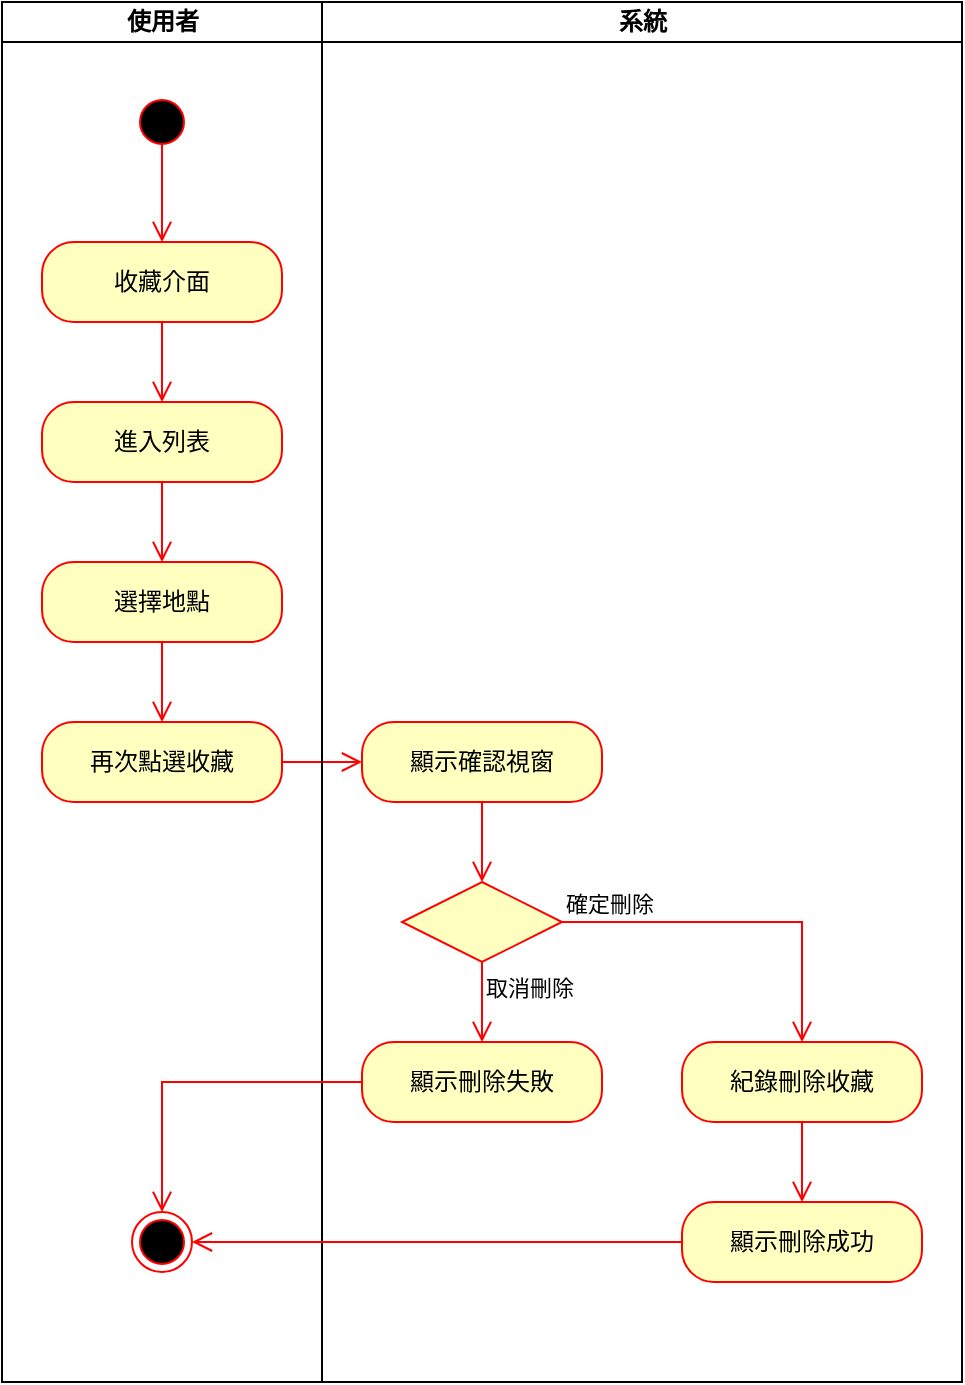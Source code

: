 <mxfile version="27.0.5">
  <diagram name="第 1 页" id="qYCC977JJtGFKBxbnr1P">
    <mxGraphModel dx="793" dy="488" grid="1" gridSize="10" guides="1" tooltips="1" connect="1" arrows="1" fold="1" page="1" pageScale="1" pageWidth="827" pageHeight="1169" math="0" shadow="0">
      <root>
        <mxCell id="0" />
        <mxCell id="1" parent="0" />
        <mxCell id="83ebNcft9Qn9WwzoEkK6-1" value="" style="swimlane;childLayout=stackLayout;resizeParent=1;resizeParentMax=0;startSize=0;html=1;" parent="1" vertex="1">
          <mxGeometry x="40" y="40" width="480" height="690" as="geometry">
            <mxRectangle x="150.0" y="-20" width="60" height="30" as="alternateBounds" />
          </mxGeometry>
        </mxCell>
        <mxCell id="83ebNcft9Qn9WwzoEkK6-2" value="使用者" style="swimlane;startSize=20;html=1;" parent="83ebNcft9Qn9WwzoEkK6-1" vertex="1">
          <mxGeometry width="160" height="690" as="geometry">
            <mxRectangle width="40" height="480" as="alternateBounds" />
          </mxGeometry>
        </mxCell>
        <mxCell id="83ebNcft9Qn9WwzoEkK6-6" value="" style="edgeStyle=orthogonalEdgeStyle;html=1;verticalAlign=bottom;endArrow=open;endSize=8;strokeColor=#ff0000;rounded=0;entryX=0.5;entryY=0;entryDx=0;entryDy=0;exitX=0.5;exitY=0.5;exitDx=0;exitDy=0;exitPerimeter=0;" parent="83ebNcft9Qn9WwzoEkK6-2" source="83ebNcft9Qn9WwzoEkK6-5" target="83ebNcft9Qn9WwzoEkK6-13" edge="1">
          <mxGeometry relative="1" as="geometry">
            <mxPoint x="79.75" y="125" as="targetPoint" />
            <mxPoint x="79.75" y="70" as="sourcePoint" />
          </mxGeometry>
        </mxCell>
        <mxCell id="83ebNcft9Qn9WwzoEkK6-5" value="" style="ellipse;html=1;shape=startState;fillColor=#000000;strokeColor=#ff0000;" parent="83ebNcft9Qn9WwzoEkK6-2" vertex="1">
          <mxGeometry x="65.0" y="45" width="30" height="30" as="geometry" />
        </mxCell>
        <mxCell id="83ebNcft9Qn9WwzoEkK6-13" value="&lt;span style=&quot;background-color: transparent; color: light-dark(rgb(0, 0, 0), rgb(237, 237, 237));&quot;&gt;收藏介面&lt;/span&gt;" style="rounded=1;whiteSpace=wrap;html=1;arcSize=40;fontColor=#000000;fillColor=#ffffc0;strokeColor=#ff0000;" parent="83ebNcft9Qn9WwzoEkK6-2" vertex="1">
          <mxGeometry x="20.0" y="120" width="120" height="40" as="geometry" />
        </mxCell>
        <mxCell id="57ecWpFoycv0x15EtqGb-1" value="再次點選收藏" style="rounded=1;whiteSpace=wrap;html=1;arcSize=40;fontColor=#000000;fillColor=#ffffc0;strokeColor=#ff0000;" parent="83ebNcft9Qn9WwzoEkK6-2" vertex="1">
          <mxGeometry x="20" y="360" width="120" height="40" as="geometry" />
        </mxCell>
        <mxCell id="f2sAZ-HtLmMp5lVQW-1R-4" value="選擇地點" style="rounded=1;whiteSpace=wrap;html=1;arcSize=40;fontColor=#000000;fillColor=#ffffc0;strokeColor=#ff0000;" parent="83ebNcft9Qn9WwzoEkK6-2" vertex="1">
          <mxGeometry x="20.0" y="280" width="120" height="40" as="geometry" />
        </mxCell>
        <mxCell id="f2sAZ-HtLmMp5lVQW-1R-5" value="" style="edgeStyle=orthogonalEdgeStyle;html=1;verticalAlign=bottom;endArrow=open;endSize=8;strokeColor=#ff0000;rounded=0;entryX=0.5;entryY=0;entryDx=0;entryDy=0;" parent="83ebNcft9Qn9WwzoEkK6-2" source="f2sAZ-HtLmMp5lVQW-1R-4" target="57ecWpFoycv0x15EtqGb-1" edge="1">
          <mxGeometry relative="1" as="geometry">
            <mxPoint x="380.0" y="320" as="targetPoint" />
          </mxGeometry>
        </mxCell>
        <mxCell id="f2sAZ-HtLmMp5lVQW-1R-2" value="顯示確認視窗" style="rounded=1;whiteSpace=wrap;html=1;arcSize=40;fontColor=#000000;fillColor=#ffffc0;strokeColor=#ff0000;" parent="83ebNcft9Qn9WwzoEkK6-2" vertex="1">
          <mxGeometry x="180" y="360" width="120" height="40" as="geometry" />
        </mxCell>
        <mxCell id="57ecWpFoycv0x15EtqGb-2" value="" style="edgeStyle=orthogonalEdgeStyle;html=1;verticalAlign=bottom;endArrow=open;endSize=8;strokeColor=#ff0000;rounded=0;entryX=0;entryY=0.5;entryDx=0;entryDy=0;" parent="83ebNcft9Qn9WwzoEkK6-2" source="57ecWpFoycv0x15EtqGb-1" edge="1" target="f2sAZ-HtLmMp5lVQW-1R-2">
          <mxGeometry relative="1" as="geometry">
            <mxPoint x="80" y="440" as="targetPoint" />
          </mxGeometry>
        </mxCell>
        <mxCell id="CTjzdFHLhKo7Aabi3PH9-5" value="進入列表" style="rounded=1;whiteSpace=wrap;html=1;arcSize=40;fontColor=#000000;fillColor=#ffffc0;strokeColor=#ff0000;" vertex="1" parent="83ebNcft9Qn9WwzoEkK6-2">
          <mxGeometry x="20" y="200" width="120" height="40" as="geometry" />
        </mxCell>
        <mxCell id="CTjzdFHLhKo7Aabi3PH9-6" value="" style="edgeStyle=orthogonalEdgeStyle;html=1;verticalAlign=bottom;endArrow=open;endSize=8;strokeColor=#ff0000;rounded=0;" edge="1" source="CTjzdFHLhKo7Aabi3PH9-5" parent="83ebNcft9Qn9WwzoEkK6-2">
          <mxGeometry relative="1" as="geometry">
            <mxPoint x="80" y="280" as="targetPoint" />
          </mxGeometry>
        </mxCell>
        <mxCell id="83ebNcft9Qn9WwzoEkK6-3" value="系統" style="swimlane;startSize=20;html=1;" parent="83ebNcft9Qn9WwzoEkK6-1" vertex="1">
          <mxGeometry x="160" width="320" height="690" as="geometry">
            <mxRectangle x="120" width="40" height="480" as="alternateBounds" />
          </mxGeometry>
        </mxCell>
        <mxCell id="83ebNcft9Qn9WwzoEkK6-35" value="" style="edgeStyle=orthogonalEdgeStyle;html=1;verticalAlign=bottom;endArrow=open;endSize=8;strokeColor=#ff0000;rounded=0;entryX=0.5;entryY=0;entryDx=0;entryDy=0;" parent="83ebNcft9Qn9WwzoEkK6-3" source="83ebNcft9Qn9WwzoEkK6-34" edge="1" target="83ebNcft9Qn9WwzoEkK6-51">
          <mxGeometry relative="1" as="geometry">
            <mxPoint x="80.0" y="600" as="targetPoint" />
          </mxGeometry>
        </mxCell>
        <mxCell id="83ebNcft9Qn9WwzoEkK6-41" value="顯示刪除成功" style="rounded=1;whiteSpace=wrap;html=1;arcSize=40;fontColor=#000000;fillColor=#ffffc0;strokeColor=#ff0000;" parent="83ebNcft9Qn9WwzoEkK6-3" vertex="1">
          <mxGeometry x="180.0" y="600" width="120" height="40" as="geometry" />
        </mxCell>
        <mxCell id="83ebNcft9Qn9WwzoEkK6-34" value="顯示刪除失敗" style="rounded=1;whiteSpace=wrap;html=1;arcSize=40;fontColor=#000000;fillColor=#ffffc0;strokeColor=#ff0000;" parent="83ebNcft9Qn9WwzoEkK6-3" vertex="1">
          <mxGeometry x="20.0" y="520" width="120" height="40" as="geometry" />
        </mxCell>
        <mxCell id="83ebNcft9Qn9WwzoEkK6-51" value="" style="ellipse;html=1;shape=endState;fillColor=#000000;strokeColor=#ff0000;" parent="83ebNcft9Qn9WwzoEkK6-3" vertex="1">
          <mxGeometry x="-95.0" y="605" width="30" height="30" as="geometry" />
        </mxCell>
        <mxCell id="83ebNcft9Qn9WwzoEkK6-42" value="" style="edgeStyle=orthogonalEdgeStyle;html=1;verticalAlign=bottom;endArrow=open;endSize=8;strokeColor=#ff0000;rounded=0;exitX=0;exitY=0.5;exitDx=0;exitDy=0;entryX=1;entryY=0.5;entryDx=0;entryDy=0;" parent="83ebNcft9Qn9WwzoEkK6-3" source="83ebNcft9Qn9WwzoEkK6-41" target="83ebNcft9Qn9WwzoEkK6-51" edge="1">
          <mxGeometry relative="1" as="geometry">
            <mxPoint x="60.0" y="860" as="targetPoint" />
            <Array as="points" />
          </mxGeometry>
        </mxCell>
        <mxCell id="CTjzdFHLhKo7Aabi3PH9-1" value="" style="rhombus;whiteSpace=wrap;html=1;fontColor=#000000;fillColor=#ffffc0;strokeColor=#ff0000;" vertex="1" parent="83ebNcft9Qn9WwzoEkK6-3">
          <mxGeometry x="40" y="440" width="80" height="40" as="geometry" />
        </mxCell>
        <mxCell id="CTjzdFHLhKo7Aabi3PH9-3" value="取消刪除" style="edgeStyle=orthogonalEdgeStyle;html=1;align=left;verticalAlign=top;endArrow=open;endSize=8;strokeColor=#ff0000;rounded=0;entryX=0.5;entryY=0;entryDx=0;entryDy=0;" edge="1" parent="83ebNcft9Qn9WwzoEkK6-3" source="CTjzdFHLhKo7Aabi3PH9-1" target="83ebNcft9Qn9WwzoEkK6-34">
          <mxGeometry x="-1" relative="1" as="geometry">
            <mxPoint x="250" y="360" as="targetPoint" />
          </mxGeometry>
        </mxCell>
        <mxCell id="CTjzdFHLhKo7Aabi3PH9-2" value="確定刪除" style="edgeStyle=orthogonalEdgeStyle;html=1;align=left;verticalAlign=bottom;endArrow=open;endSize=8;strokeColor=#ff0000;rounded=0;entryX=0.5;entryY=0;entryDx=0;entryDy=0;" edge="1" parent="83ebNcft9Qn9WwzoEkK6-3" source="CTjzdFHLhKo7Aabi3PH9-1" target="CTjzdFHLhKo7Aabi3PH9-8">
          <mxGeometry x="-1" relative="1" as="geometry">
            <mxPoint x="410" y="360" as="targetPoint" />
          </mxGeometry>
        </mxCell>
        <mxCell id="CTjzdFHLhKo7Aabi3PH9-7" value="" style="edgeStyle=orthogonalEdgeStyle;html=1;verticalAlign=bottom;endArrow=open;endSize=8;strokeColor=#ff0000;rounded=0;entryX=0.5;entryY=0;entryDx=0;entryDy=0;" edge="1" parent="83ebNcft9Qn9WwzoEkK6-3" source="CTjzdFHLhKo7Aabi3PH9-8" target="83ebNcft9Qn9WwzoEkK6-41">
          <mxGeometry relative="1" as="geometry">
            <mxPoint x="80" y="605" as="targetPoint" />
          </mxGeometry>
        </mxCell>
        <mxCell id="CTjzdFHLhKo7Aabi3PH9-8" value="紀錄刪除收藏" style="rounded=1;whiteSpace=wrap;html=1;arcSize=40;fontColor=#000000;fillColor=#ffffc0;strokeColor=#ff0000;" vertex="1" parent="83ebNcft9Qn9WwzoEkK6-3">
          <mxGeometry x="180.0" y="520" width="120" height="40" as="geometry" />
        </mxCell>
        <mxCell id="83ebNcft9Qn9WwzoEkK6-14" value="" style="edgeStyle=orthogonalEdgeStyle;html=1;verticalAlign=bottom;endArrow=open;endSize=8;strokeColor=#ff0000;rounded=0;exitX=0.5;exitY=1;exitDx=0;exitDy=0;" parent="83ebNcft9Qn9WwzoEkK6-1" source="83ebNcft9Qn9WwzoEkK6-13" edge="1">
          <mxGeometry relative="1" as="geometry">
            <mxPoint x="80" y="200" as="targetPoint" />
          </mxGeometry>
        </mxCell>
        <mxCell id="f2sAZ-HtLmMp5lVQW-1R-3" value="" style="edgeStyle=orthogonalEdgeStyle;html=1;verticalAlign=bottom;endArrow=open;endSize=8;strokeColor=#ff0000;rounded=0;" parent="83ebNcft9Qn9WwzoEkK6-1" source="f2sAZ-HtLmMp5lVQW-1R-2" edge="1">
          <mxGeometry relative="1" as="geometry">
            <mxPoint x="240" y="440" as="targetPoint" />
          </mxGeometry>
        </mxCell>
      </root>
    </mxGraphModel>
  </diagram>
</mxfile>
